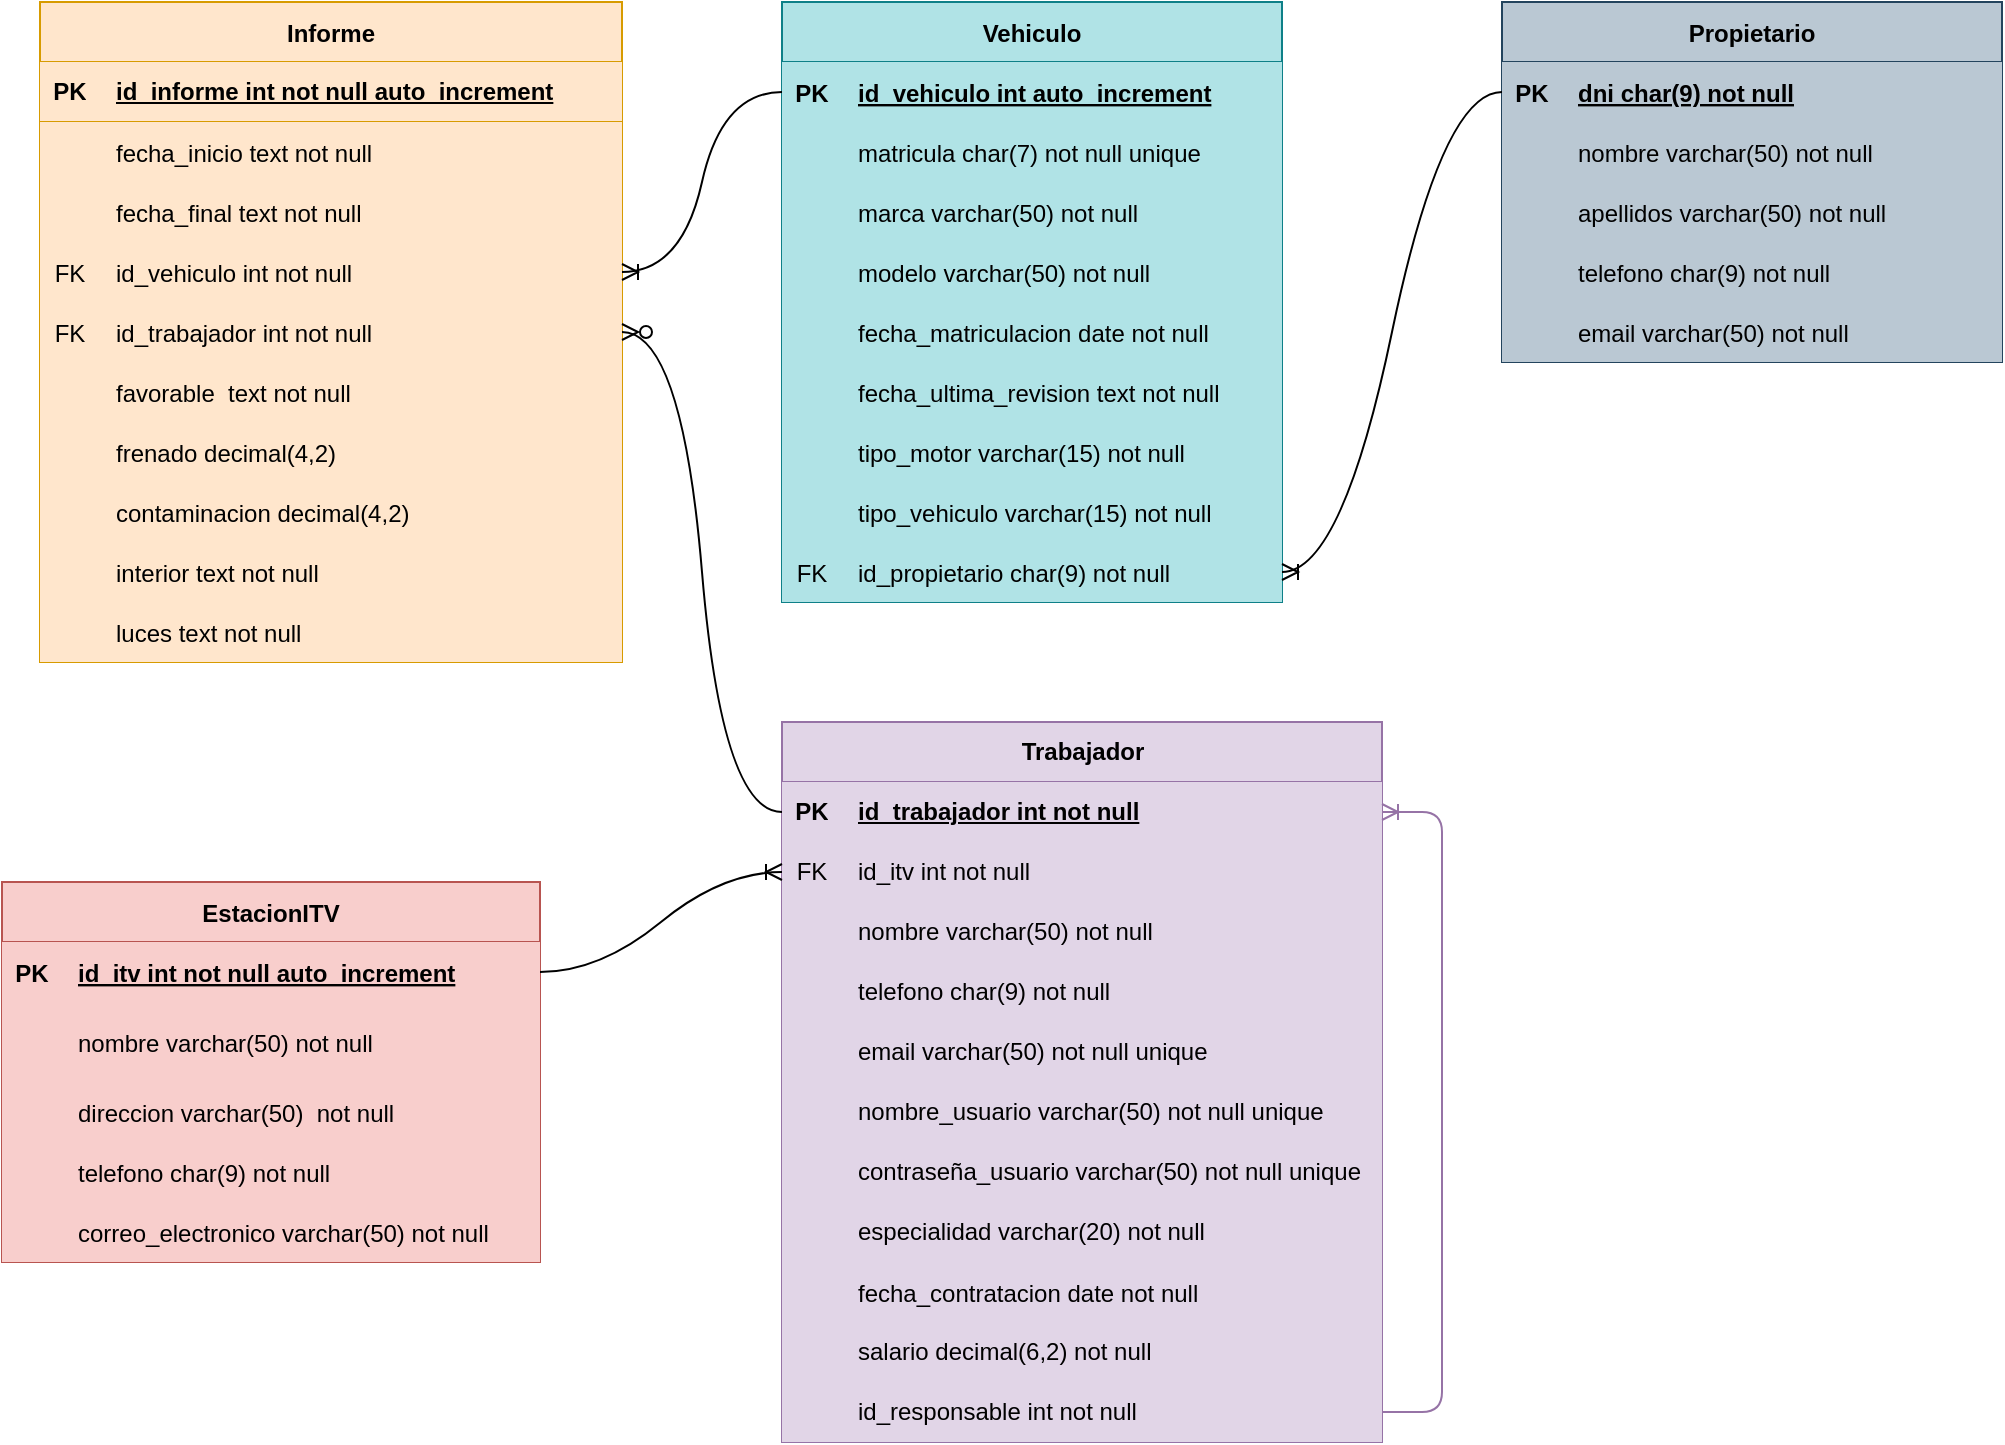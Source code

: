 <mxfile version="21.3.5" type="device">
  <diagram id="R2lEEEUBdFMjLlhIrx00" name="Page-1">
    <mxGraphModel dx="2314" dy="1137" grid="1" gridSize="10" guides="1" tooltips="1" connect="1" arrows="1" fold="1" page="1" pageScale="1" pageWidth="850" pageHeight="1100" math="0" shadow="0" extFonts="Permanent Marker^https://fonts.googleapis.com/css?family=Permanent+Marker">
      <root>
        <mxCell id="0" />
        <mxCell id="1" parent="0" />
        <mxCell id="C-vyLk0tnHw3VtMMgP7b-2" value="Vehiculo" style="shape=table;startSize=30;container=1;collapsible=1;childLayout=tableLayout;fixedRows=1;rowLines=0;fontStyle=1;align=center;resizeLast=1;fillColor=#b0e3e6;strokeColor=#0e8088;" parent="1" vertex="1">
          <mxGeometry x="480" width="250" height="300" as="geometry" />
        </mxCell>
        <mxCell id="C-vyLk0tnHw3VtMMgP7b-3" value="" style="shape=partialRectangle;collapsible=0;dropTarget=0;pointerEvents=0;fillColor=#b0e3e6;points=[[0,0.5],[1,0.5]];portConstraint=eastwest;top=0;left=0;right=0;bottom=1;strokeColor=#0e8088;" parent="C-vyLk0tnHw3VtMMgP7b-2" vertex="1">
          <mxGeometry y="30" width="250" height="30" as="geometry" />
        </mxCell>
        <mxCell id="C-vyLk0tnHw3VtMMgP7b-4" value="PK" style="shape=partialRectangle;overflow=hidden;connectable=0;fillColor=#b0e3e6;top=0;left=0;bottom=0;right=0;fontStyle=1;strokeColor=#0e8088;" parent="C-vyLk0tnHw3VtMMgP7b-3" vertex="1">
          <mxGeometry width="30" height="30" as="geometry">
            <mxRectangle width="30" height="30" as="alternateBounds" />
          </mxGeometry>
        </mxCell>
        <mxCell id="C-vyLk0tnHw3VtMMgP7b-5" value="id_vehiculo int auto_increment" style="shape=partialRectangle;overflow=hidden;connectable=0;fillColor=#b0e3e6;top=0;left=0;bottom=0;right=0;align=left;spacingLeft=6;fontStyle=5;strokeColor=#0e8088;" parent="C-vyLk0tnHw3VtMMgP7b-3" vertex="1">
          <mxGeometry x="30" width="220" height="30" as="geometry">
            <mxRectangle width="220" height="30" as="alternateBounds" />
          </mxGeometry>
        </mxCell>
        <mxCell id="Bgm4XC6tP1y3hSGG40BJ-1" value="" style="shape=tableRow;horizontal=0;startSize=0;swimlaneHead=0;swimlaneBody=0;fillColor=none;collapsible=0;dropTarget=0;points=[[0,0.5],[1,0.5]];portConstraint=eastwest;top=0;left=0;right=0;bottom=0;" parent="C-vyLk0tnHw3VtMMgP7b-2" vertex="1">
          <mxGeometry y="60" width="250" height="30" as="geometry" />
        </mxCell>
        <mxCell id="Bgm4XC6tP1y3hSGG40BJ-2" value="" style="shape=partialRectangle;connectable=0;fillColor=#b0e3e6;top=0;left=0;bottom=0;right=0;editable=1;overflow=hidden;strokeColor=#0e8088;" parent="Bgm4XC6tP1y3hSGG40BJ-1" vertex="1">
          <mxGeometry width="30" height="30" as="geometry">
            <mxRectangle width="30" height="30" as="alternateBounds" />
          </mxGeometry>
        </mxCell>
        <mxCell id="Bgm4XC6tP1y3hSGG40BJ-3" value="matricula char(7) not null unique" style="shape=partialRectangle;connectable=0;fillColor=#b0e3e6;top=0;left=0;bottom=0;right=0;align=left;spacingLeft=6;overflow=hidden;strokeColor=#0e8088;" parent="Bgm4XC6tP1y3hSGG40BJ-1" vertex="1">
          <mxGeometry x="30" width="220" height="30" as="geometry">
            <mxRectangle width="220" height="30" as="alternateBounds" />
          </mxGeometry>
        </mxCell>
        <mxCell id="C-vyLk0tnHw3VtMMgP7b-6" value="" style="shape=partialRectangle;collapsible=0;dropTarget=0;pointerEvents=0;fillColor=#b0e3e6;points=[[0,0.5],[1,0.5]];portConstraint=eastwest;top=0;left=0;right=0;bottom=0;strokeColor=#0e8088;" parent="C-vyLk0tnHw3VtMMgP7b-2" vertex="1">
          <mxGeometry y="90" width="250" height="30" as="geometry" />
        </mxCell>
        <mxCell id="C-vyLk0tnHw3VtMMgP7b-7" value="" style="shape=partialRectangle;overflow=hidden;connectable=0;fillColor=#b0e3e6;top=0;left=0;bottom=0;right=0;strokeColor=#0e8088;" parent="C-vyLk0tnHw3VtMMgP7b-6" vertex="1">
          <mxGeometry width="30" height="30" as="geometry">
            <mxRectangle width="30" height="30" as="alternateBounds" />
          </mxGeometry>
        </mxCell>
        <mxCell id="C-vyLk0tnHw3VtMMgP7b-8" value="marca varchar(50) not null" style="shape=partialRectangle;overflow=hidden;connectable=0;fillColor=#b0e3e6;top=0;left=0;bottom=0;right=0;align=left;spacingLeft=6;strokeColor=#0e8088;" parent="C-vyLk0tnHw3VtMMgP7b-6" vertex="1">
          <mxGeometry x="30" width="220" height="30" as="geometry">
            <mxRectangle width="220" height="30" as="alternateBounds" />
          </mxGeometry>
        </mxCell>
        <mxCell id="C-vyLk0tnHw3VtMMgP7b-9" value="" style="shape=partialRectangle;collapsible=0;dropTarget=0;pointerEvents=0;fillColor=#b0e3e6;points=[[0,0.5],[1,0.5]];portConstraint=eastwest;top=0;left=0;right=0;bottom=0;strokeColor=#0e8088;" parent="C-vyLk0tnHw3VtMMgP7b-2" vertex="1">
          <mxGeometry y="120" width="250" height="30" as="geometry" />
        </mxCell>
        <mxCell id="C-vyLk0tnHw3VtMMgP7b-10" value="" style="shape=partialRectangle;overflow=hidden;connectable=0;fillColor=#b0e3e6;top=0;left=0;bottom=0;right=0;strokeColor=#0e8088;" parent="C-vyLk0tnHw3VtMMgP7b-9" vertex="1">
          <mxGeometry width="30" height="30" as="geometry">
            <mxRectangle width="30" height="30" as="alternateBounds" />
          </mxGeometry>
        </mxCell>
        <mxCell id="C-vyLk0tnHw3VtMMgP7b-11" value="modelo varchar(50) not null" style="shape=partialRectangle;overflow=hidden;connectable=0;fillColor=#b0e3e6;top=0;left=0;bottom=0;right=0;align=left;spacingLeft=6;strokeColor=#0e8088;" parent="C-vyLk0tnHw3VtMMgP7b-9" vertex="1">
          <mxGeometry x="30" width="220" height="30" as="geometry">
            <mxRectangle width="220" height="30" as="alternateBounds" />
          </mxGeometry>
        </mxCell>
        <mxCell id="AlDbRm3nZBFzAHvPxHL0-65" value="" style="shape=partialRectangle;collapsible=0;dropTarget=0;pointerEvents=0;fillColor=#b0e3e6;points=[[0,0.5],[1,0.5]];portConstraint=eastwest;top=0;left=0;right=0;bottom=0;strokeColor=#0e8088;" parent="C-vyLk0tnHw3VtMMgP7b-2" vertex="1">
          <mxGeometry y="150" width="250" height="30" as="geometry" />
        </mxCell>
        <mxCell id="AlDbRm3nZBFzAHvPxHL0-66" value="" style="shape=partialRectangle;overflow=hidden;connectable=0;fillColor=#b0e3e6;top=0;left=0;bottom=0;right=0;strokeColor=#0e8088;" parent="AlDbRm3nZBFzAHvPxHL0-65" vertex="1">
          <mxGeometry width="30" height="30" as="geometry">
            <mxRectangle width="30" height="30" as="alternateBounds" />
          </mxGeometry>
        </mxCell>
        <mxCell id="AlDbRm3nZBFzAHvPxHL0-67" value="fecha_matriculacion date not null" style="shape=partialRectangle;overflow=hidden;connectable=0;fillColor=#b0e3e6;top=0;left=0;bottom=0;right=0;align=left;spacingLeft=6;strokeColor=#0e8088;" parent="AlDbRm3nZBFzAHvPxHL0-65" vertex="1">
          <mxGeometry x="30" width="220" height="30" as="geometry">
            <mxRectangle width="220" height="30" as="alternateBounds" />
          </mxGeometry>
        </mxCell>
        <mxCell id="AlDbRm3nZBFzAHvPxHL0-68" value="" style="shape=partialRectangle;collapsible=0;dropTarget=0;pointerEvents=0;fillColor=#b0e3e6;points=[[0,0.5],[1,0.5]];portConstraint=eastwest;top=0;left=0;right=0;bottom=0;strokeColor=#0e8088;" parent="C-vyLk0tnHw3VtMMgP7b-2" vertex="1">
          <mxGeometry y="180" width="250" height="30" as="geometry" />
        </mxCell>
        <mxCell id="AlDbRm3nZBFzAHvPxHL0-69" value="" style="shape=partialRectangle;overflow=hidden;connectable=0;fillColor=#b0e3e6;top=0;left=0;bottom=0;right=0;strokeColor=#0e8088;" parent="AlDbRm3nZBFzAHvPxHL0-68" vertex="1">
          <mxGeometry width="30" height="30" as="geometry">
            <mxRectangle width="30" height="30" as="alternateBounds" />
          </mxGeometry>
        </mxCell>
        <mxCell id="AlDbRm3nZBFzAHvPxHL0-70" value="fecha_ultima_revision text not null" style="shape=partialRectangle;overflow=hidden;connectable=0;fillColor=#b0e3e6;top=0;left=0;bottom=0;right=0;align=left;spacingLeft=6;strokeColor=#0e8088;" parent="AlDbRm3nZBFzAHvPxHL0-68" vertex="1">
          <mxGeometry x="30" width="220" height="30" as="geometry">
            <mxRectangle width="220" height="30" as="alternateBounds" />
          </mxGeometry>
        </mxCell>
        <mxCell id="AlDbRm3nZBFzAHvPxHL0-71" value="" style="shape=partialRectangle;collapsible=0;dropTarget=0;pointerEvents=0;fillColor=#b0e3e6;points=[[0,0.5],[1,0.5]];portConstraint=eastwest;top=0;left=0;right=0;bottom=0;strokeColor=#0e8088;" parent="C-vyLk0tnHw3VtMMgP7b-2" vertex="1">
          <mxGeometry y="210" width="250" height="30" as="geometry" />
        </mxCell>
        <mxCell id="AlDbRm3nZBFzAHvPxHL0-72" value="" style="shape=partialRectangle;overflow=hidden;connectable=0;fillColor=#b0e3e6;top=0;left=0;bottom=0;right=0;strokeColor=#0e8088;" parent="AlDbRm3nZBFzAHvPxHL0-71" vertex="1">
          <mxGeometry width="30" height="30" as="geometry">
            <mxRectangle width="30" height="30" as="alternateBounds" />
          </mxGeometry>
        </mxCell>
        <mxCell id="AlDbRm3nZBFzAHvPxHL0-73" value="tipo_motor varchar(15) not null" style="shape=partialRectangle;overflow=hidden;connectable=0;fillColor=#b0e3e6;top=0;left=0;bottom=0;right=0;align=left;spacingLeft=6;strokeColor=#0e8088;" parent="AlDbRm3nZBFzAHvPxHL0-71" vertex="1">
          <mxGeometry x="30" width="220" height="30" as="geometry">
            <mxRectangle width="220" height="30" as="alternateBounds" />
          </mxGeometry>
        </mxCell>
        <mxCell id="AlDbRm3nZBFzAHvPxHL0-74" value="" style="shape=partialRectangle;collapsible=0;dropTarget=0;pointerEvents=0;fillColor=#b0e3e6;points=[[0,0.5],[1,0.5]];portConstraint=eastwest;top=0;left=0;right=0;bottom=0;strokeColor=#0e8088;" parent="C-vyLk0tnHw3VtMMgP7b-2" vertex="1">
          <mxGeometry y="240" width="250" height="30" as="geometry" />
        </mxCell>
        <mxCell id="AlDbRm3nZBFzAHvPxHL0-75" value="" style="shape=partialRectangle;overflow=hidden;connectable=0;fillColor=#b0e3e6;top=0;left=0;bottom=0;right=0;strokeColor=#0e8088;" parent="AlDbRm3nZBFzAHvPxHL0-74" vertex="1">
          <mxGeometry width="30" height="30" as="geometry">
            <mxRectangle width="30" height="30" as="alternateBounds" />
          </mxGeometry>
        </mxCell>
        <mxCell id="AlDbRm3nZBFzAHvPxHL0-76" value="tipo_vehiculo varchar(15) not null" style="shape=partialRectangle;overflow=hidden;connectable=0;fillColor=#b0e3e6;top=0;left=0;bottom=0;right=0;align=left;spacingLeft=6;strokeColor=#0e8088;" parent="AlDbRm3nZBFzAHvPxHL0-74" vertex="1">
          <mxGeometry x="30" width="220" height="30" as="geometry">
            <mxRectangle width="220" height="30" as="alternateBounds" />
          </mxGeometry>
        </mxCell>
        <mxCell id="AlDbRm3nZBFzAHvPxHL0-78" value="" style="shape=partialRectangle;collapsible=0;dropTarget=0;pointerEvents=0;fillColor=#b0e3e6;points=[[0,0.5],[1,0.5]];portConstraint=eastwest;top=0;left=0;right=0;bottom=0;strokeColor=#0e8088;" parent="C-vyLk0tnHw3VtMMgP7b-2" vertex="1">
          <mxGeometry y="270" width="250" height="30" as="geometry" />
        </mxCell>
        <mxCell id="AlDbRm3nZBFzAHvPxHL0-79" value="FK" style="shape=partialRectangle;overflow=hidden;connectable=0;fillColor=#b0e3e6;top=0;left=0;bottom=0;right=0;strokeColor=#0e8088;" parent="AlDbRm3nZBFzAHvPxHL0-78" vertex="1">
          <mxGeometry width="30" height="30" as="geometry">
            <mxRectangle width="30" height="30" as="alternateBounds" />
          </mxGeometry>
        </mxCell>
        <mxCell id="AlDbRm3nZBFzAHvPxHL0-80" value="id_propietario char(9) not null" style="shape=partialRectangle;overflow=hidden;connectable=0;fillColor=#b0e3e6;top=0;left=0;bottom=0;right=0;align=left;spacingLeft=6;strokeColor=#0e8088;" parent="AlDbRm3nZBFzAHvPxHL0-78" vertex="1">
          <mxGeometry x="30" width="220" height="30" as="geometry">
            <mxRectangle width="220" height="30" as="alternateBounds" />
          </mxGeometry>
        </mxCell>
        <mxCell id="C-vyLk0tnHw3VtMMgP7b-13" value="Informe" style="shape=table;startSize=30;container=1;collapsible=1;childLayout=tableLayout;fixedRows=1;rowLines=0;fontStyle=1;align=center;resizeLast=1;rounded=0;shadow=0;fillColor=#ffe6cc;strokeColor=#d79b00;" parent="1" vertex="1">
          <mxGeometry x="109" width="291" height="330" as="geometry" />
        </mxCell>
        <mxCell id="26uB14odMFa5Y77CouUI-10" value="" style="shape=tableRow;horizontal=0;startSize=0;swimlaneHead=0;swimlaneBody=0;fillColor=#ffe6cc;collapsible=0;dropTarget=0;points=[[0,0.5],[1,0.5]];portConstraint=eastwest;top=0;left=0;right=0;bottom=1;strokeColor=#d79b00;" parent="C-vyLk0tnHw3VtMMgP7b-13" vertex="1">
          <mxGeometry y="30" width="291" height="30" as="geometry" />
        </mxCell>
        <mxCell id="26uB14odMFa5Y77CouUI-11" value="PK" style="shape=partialRectangle;connectable=0;fillColor=none;top=0;left=0;bottom=0;right=0;fontStyle=1;overflow=hidden;whiteSpace=wrap;html=1;" parent="26uB14odMFa5Y77CouUI-10" vertex="1">
          <mxGeometry width="30" height="30" as="geometry">
            <mxRectangle width="30" height="30" as="alternateBounds" />
          </mxGeometry>
        </mxCell>
        <mxCell id="26uB14odMFa5Y77CouUI-12" value="id_informe int not null auto_increment" style="shape=partialRectangle;connectable=0;fillColor=none;top=0;left=0;bottom=0;right=0;align=left;spacingLeft=6;fontStyle=5;overflow=hidden;whiteSpace=wrap;html=1;" parent="26uB14odMFa5Y77CouUI-10" vertex="1">
          <mxGeometry x="30" width="261" height="30" as="geometry">
            <mxRectangle width="261" height="30" as="alternateBounds" />
          </mxGeometry>
        </mxCell>
        <mxCell id="26uB14odMFa5Y77CouUI-7" value="" style="shape=tableRow;horizontal=0;startSize=0;swimlaneHead=0;swimlaneBody=0;fillColor=#ffe6cc;collapsible=0;dropTarget=0;points=[[0,0.5],[1,0.5]];portConstraint=eastwest;top=0;left=0;right=0;bottom=0;strokeColor=#d79b00;" parent="C-vyLk0tnHw3VtMMgP7b-13" vertex="1">
          <mxGeometry y="60" width="291" height="30" as="geometry" />
        </mxCell>
        <mxCell id="26uB14odMFa5Y77CouUI-8" value="" style="shape=partialRectangle;connectable=0;fillColor=none;top=0;left=0;bottom=0;right=0;editable=1;overflow=hidden;" parent="26uB14odMFa5Y77CouUI-7" vertex="1">
          <mxGeometry width="30" height="30" as="geometry">
            <mxRectangle width="30" height="30" as="alternateBounds" />
          </mxGeometry>
        </mxCell>
        <mxCell id="26uB14odMFa5Y77CouUI-9" value="fecha_inicio text not null" style="shape=partialRectangle;connectable=0;fillColor=none;top=0;left=0;bottom=0;right=0;align=left;spacingLeft=6;overflow=hidden;" parent="26uB14odMFa5Y77CouUI-7" vertex="1">
          <mxGeometry x="30" width="261" height="30" as="geometry">
            <mxRectangle width="261" height="30" as="alternateBounds" />
          </mxGeometry>
        </mxCell>
        <mxCell id="26uB14odMFa5Y77CouUI-4" value="" style="shape=tableRow;horizontal=0;startSize=0;swimlaneHead=0;swimlaneBody=0;fillColor=#ffe6cc;collapsible=0;dropTarget=0;points=[[0,0.5],[1,0.5]];portConstraint=eastwest;top=0;left=0;right=0;bottom=0;strokeColor=#d79b00;" parent="C-vyLk0tnHw3VtMMgP7b-13" vertex="1">
          <mxGeometry y="90" width="291" height="30" as="geometry" />
        </mxCell>
        <mxCell id="26uB14odMFa5Y77CouUI-5" value="" style="shape=partialRectangle;connectable=0;fillColor=none;top=0;left=0;bottom=0;right=0;editable=1;overflow=hidden;" parent="26uB14odMFa5Y77CouUI-4" vertex="1">
          <mxGeometry width="30" height="30" as="geometry">
            <mxRectangle width="30" height="30" as="alternateBounds" />
          </mxGeometry>
        </mxCell>
        <mxCell id="26uB14odMFa5Y77CouUI-6" value="fecha_final text not null" style="shape=partialRectangle;connectable=0;fillColor=none;top=0;left=0;bottom=0;right=0;align=left;spacingLeft=6;overflow=hidden;" parent="26uB14odMFa5Y77CouUI-4" vertex="1">
          <mxGeometry x="30" width="261" height="30" as="geometry">
            <mxRectangle width="261" height="30" as="alternateBounds" />
          </mxGeometry>
        </mxCell>
        <mxCell id="26uB14odMFa5Y77CouUI-1" value="" style="shape=tableRow;horizontal=0;startSize=0;swimlaneHead=0;swimlaneBody=0;fillColor=#ffe6cc;collapsible=0;dropTarget=0;points=[[0,0.5],[1,0.5]];portConstraint=eastwest;top=0;left=0;right=0;bottom=0;strokeColor=#d79b00;" parent="C-vyLk0tnHw3VtMMgP7b-13" vertex="1">
          <mxGeometry y="120" width="291" height="30" as="geometry" />
        </mxCell>
        <mxCell id="26uB14odMFa5Y77CouUI-2" value="FK" style="shape=partialRectangle;connectable=0;fillColor=none;top=0;left=0;bottom=0;right=0;editable=1;overflow=hidden;" parent="26uB14odMFa5Y77CouUI-1" vertex="1">
          <mxGeometry width="30" height="30" as="geometry">
            <mxRectangle width="30" height="30" as="alternateBounds" />
          </mxGeometry>
        </mxCell>
        <mxCell id="26uB14odMFa5Y77CouUI-3" value="id_vehiculo int not null" style="shape=partialRectangle;connectable=0;fillColor=none;top=0;left=0;bottom=0;right=0;align=left;spacingLeft=6;overflow=hidden;" parent="26uB14odMFa5Y77CouUI-1" vertex="1">
          <mxGeometry x="30" width="261" height="30" as="geometry">
            <mxRectangle width="261" height="30" as="alternateBounds" />
          </mxGeometry>
        </mxCell>
        <mxCell id="C-vyLk0tnHw3VtMMgP7b-17" value="" style="shape=partialRectangle;collapsible=0;dropTarget=0;pointerEvents=0;fillColor=#ffe6cc;points=[[0,0.5],[1,0.5]];portConstraint=eastwest;top=0;left=0;right=0;bottom=0;strokeColor=#d79b00;" parent="C-vyLk0tnHw3VtMMgP7b-13" vertex="1">
          <mxGeometry y="150" width="291" height="30" as="geometry" />
        </mxCell>
        <mxCell id="C-vyLk0tnHw3VtMMgP7b-18" value="FK" style="shape=partialRectangle;overflow=hidden;connectable=0;fillColor=#ffe6cc;top=0;left=0;bottom=0;right=0;strokeColor=#d79b00;" parent="C-vyLk0tnHw3VtMMgP7b-17" vertex="1">
          <mxGeometry width="30" height="30" as="geometry">
            <mxRectangle width="30" height="30" as="alternateBounds" />
          </mxGeometry>
        </mxCell>
        <mxCell id="C-vyLk0tnHw3VtMMgP7b-19" value="id_trabajador int not null" style="shape=partialRectangle;overflow=hidden;connectable=0;fillColor=#ffe6cc;top=0;left=0;bottom=0;right=0;align=left;spacingLeft=6;strokeColor=#d79b00;" parent="C-vyLk0tnHw3VtMMgP7b-17" vertex="1">
          <mxGeometry x="30" width="261" height="30" as="geometry">
            <mxRectangle width="261" height="30" as="alternateBounds" />
          </mxGeometry>
        </mxCell>
        <mxCell id="wkxqNawZSJjd54a5g8sb-1" value="" style="shape=tableRow;horizontal=0;startSize=0;swimlaneHead=0;swimlaneBody=0;fillColor=#ffe6cc;collapsible=0;dropTarget=0;points=[[0,0.5],[1,0.5]];portConstraint=eastwest;top=0;left=0;right=0;bottom=0;strokeColor=#d79b00;" parent="C-vyLk0tnHw3VtMMgP7b-13" vertex="1">
          <mxGeometry y="180" width="291" height="30" as="geometry" />
        </mxCell>
        <mxCell id="wkxqNawZSJjd54a5g8sb-2" value="" style="shape=partialRectangle;connectable=0;fillColor=#ffe6cc;top=0;left=0;bottom=0;right=0;editable=1;overflow=hidden;strokeColor=#d79b00;" parent="wkxqNawZSJjd54a5g8sb-1" vertex="1">
          <mxGeometry width="30" height="30" as="geometry">
            <mxRectangle width="30" height="30" as="alternateBounds" />
          </mxGeometry>
        </mxCell>
        <mxCell id="wkxqNawZSJjd54a5g8sb-3" value="favorable  text not null" style="shape=partialRectangle;connectable=0;fillColor=#ffe6cc;top=0;left=0;bottom=0;right=0;align=left;spacingLeft=6;overflow=hidden;strokeColor=#d79b00;" parent="wkxqNawZSJjd54a5g8sb-1" vertex="1">
          <mxGeometry x="30" width="261" height="30" as="geometry">
            <mxRectangle width="261" height="30" as="alternateBounds" />
          </mxGeometry>
        </mxCell>
        <mxCell id="wkxqNawZSJjd54a5g8sb-4" value="" style="shape=tableRow;horizontal=0;startSize=0;swimlaneHead=0;swimlaneBody=0;fillColor=#ffe6cc;collapsible=0;dropTarget=0;points=[[0,0.5],[1,0.5]];portConstraint=eastwest;top=0;left=0;right=0;bottom=0;strokeColor=#d79b00;" parent="C-vyLk0tnHw3VtMMgP7b-13" vertex="1">
          <mxGeometry y="210" width="291" height="30" as="geometry" />
        </mxCell>
        <mxCell id="wkxqNawZSJjd54a5g8sb-5" value="" style="shape=partialRectangle;connectable=0;fillColor=#ffe6cc;top=0;left=0;bottom=0;right=0;editable=1;overflow=hidden;strokeColor=#d79b00;" parent="wkxqNawZSJjd54a5g8sb-4" vertex="1">
          <mxGeometry width="30" height="30" as="geometry">
            <mxRectangle width="30" height="30" as="alternateBounds" />
          </mxGeometry>
        </mxCell>
        <mxCell id="wkxqNawZSJjd54a5g8sb-6" value="frenado decimal(4,2)" style="shape=partialRectangle;connectable=0;fillColor=#ffe6cc;top=0;left=0;bottom=0;right=0;align=left;spacingLeft=6;overflow=hidden;strokeColor=#d79b00;" parent="wkxqNawZSJjd54a5g8sb-4" vertex="1">
          <mxGeometry x="30" width="261" height="30" as="geometry">
            <mxRectangle width="261" height="30" as="alternateBounds" />
          </mxGeometry>
        </mxCell>
        <mxCell id="wkxqNawZSJjd54a5g8sb-7" value="" style="shape=tableRow;horizontal=0;startSize=0;swimlaneHead=0;swimlaneBody=0;fillColor=#ffe6cc;collapsible=0;dropTarget=0;points=[[0,0.5],[1,0.5]];portConstraint=eastwest;top=0;left=0;right=0;bottom=0;strokeColor=#d79b00;" parent="C-vyLk0tnHw3VtMMgP7b-13" vertex="1">
          <mxGeometry y="240" width="291" height="30" as="geometry" />
        </mxCell>
        <mxCell id="wkxqNawZSJjd54a5g8sb-8" value="" style="shape=partialRectangle;connectable=0;fillColor=#ffe6cc;top=0;left=0;bottom=0;right=0;editable=1;overflow=hidden;strokeColor=#d79b00;" parent="wkxqNawZSJjd54a5g8sb-7" vertex="1">
          <mxGeometry width="30" height="30" as="geometry">
            <mxRectangle width="30" height="30" as="alternateBounds" />
          </mxGeometry>
        </mxCell>
        <mxCell id="wkxqNawZSJjd54a5g8sb-9" value="contaminacion decimal(4,2)" style="shape=partialRectangle;connectable=0;fillColor=#ffe6cc;top=0;left=0;bottom=0;right=0;align=left;spacingLeft=6;overflow=hidden;strokeColor=#d79b00;" parent="wkxqNawZSJjd54a5g8sb-7" vertex="1">
          <mxGeometry x="30" width="261" height="30" as="geometry">
            <mxRectangle width="261" height="30" as="alternateBounds" />
          </mxGeometry>
        </mxCell>
        <mxCell id="wkxqNawZSJjd54a5g8sb-10" value="" style="shape=tableRow;horizontal=0;startSize=0;swimlaneHead=0;swimlaneBody=0;fillColor=#ffe6cc;collapsible=0;dropTarget=0;points=[[0,0.5],[1,0.5]];portConstraint=eastwest;top=0;left=0;right=0;bottom=0;strokeColor=#d79b00;" parent="C-vyLk0tnHw3VtMMgP7b-13" vertex="1">
          <mxGeometry y="270" width="291" height="30" as="geometry" />
        </mxCell>
        <mxCell id="wkxqNawZSJjd54a5g8sb-11" value="" style="shape=partialRectangle;connectable=0;fillColor=#ffe6cc;top=0;left=0;bottom=0;right=0;editable=1;overflow=hidden;strokeColor=#d79b00;" parent="wkxqNawZSJjd54a5g8sb-10" vertex="1">
          <mxGeometry width="30" height="30" as="geometry">
            <mxRectangle width="30" height="30" as="alternateBounds" />
          </mxGeometry>
        </mxCell>
        <mxCell id="wkxqNawZSJjd54a5g8sb-12" value="interior text not null" style="shape=partialRectangle;connectable=0;fillColor=#ffe6cc;top=0;left=0;bottom=0;right=0;align=left;spacingLeft=6;overflow=hidden;strokeColor=#d79b00;" parent="wkxqNawZSJjd54a5g8sb-10" vertex="1">
          <mxGeometry x="30" width="261" height="30" as="geometry">
            <mxRectangle width="261" height="30" as="alternateBounds" />
          </mxGeometry>
        </mxCell>
        <mxCell id="wkxqNawZSJjd54a5g8sb-13" value="" style="shape=tableRow;horizontal=0;startSize=0;swimlaneHead=0;swimlaneBody=0;fillColor=#ffe6cc;collapsible=0;dropTarget=0;points=[[0,0.5],[1,0.5]];portConstraint=eastwest;top=0;left=0;right=0;bottom=0;strokeColor=#d79b00;" parent="C-vyLk0tnHw3VtMMgP7b-13" vertex="1">
          <mxGeometry y="300" width="291" height="30" as="geometry" />
        </mxCell>
        <mxCell id="wkxqNawZSJjd54a5g8sb-14" value="" style="shape=partialRectangle;connectable=0;fillColor=#ffe6cc;top=0;left=0;bottom=0;right=0;editable=1;overflow=hidden;strokeColor=#d79b00;" parent="wkxqNawZSJjd54a5g8sb-13" vertex="1">
          <mxGeometry width="30" height="30" as="geometry">
            <mxRectangle width="30" height="30" as="alternateBounds" />
          </mxGeometry>
        </mxCell>
        <mxCell id="wkxqNawZSJjd54a5g8sb-15" value="luces text not null" style="shape=partialRectangle;connectable=0;fillColor=#ffe6cc;top=0;left=0;bottom=0;right=0;align=left;spacingLeft=6;overflow=hidden;strokeColor=#d79b00;" parent="wkxqNawZSJjd54a5g8sb-13" vertex="1">
          <mxGeometry x="30" width="261" height="30" as="geometry">
            <mxRectangle width="261" height="30" as="alternateBounds" />
          </mxGeometry>
        </mxCell>
        <mxCell id="C-vyLk0tnHw3VtMMgP7b-23" value="EstacionITV" style="shape=table;startSize=30;container=1;collapsible=1;childLayout=tableLayout;fixedRows=1;rowLines=0;fontStyle=1;align=center;resizeLast=1;fillColor=#f8cecc;strokeColor=#b85450;" parent="1" vertex="1">
          <mxGeometry x="90" y="440" width="269" height="190" as="geometry" />
        </mxCell>
        <mxCell id="C-vyLk0tnHw3VtMMgP7b-24" value="" style="shape=partialRectangle;collapsible=0;dropTarget=0;pointerEvents=0;fillColor=#f8cecc;points=[[0,0.5],[1,0.5]];portConstraint=eastwest;top=0;left=0;right=0;bottom=1;strokeColor=#b85450;" parent="C-vyLk0tnHw3VtMMgP7b-23" vertex="1">
          <mxGeometry y="30" width="269" height="30" as="geometry" />
        </mxCell>
        <mxCell id="C-vyLk0tnHw3VtMMgP7b-25" value="PK" style="shape=partialRectangle;overflow=hidden;connectable=0;fillColor=#f8cecc;top=0;left=0;bottom=0;right=0;fontStyle=1;strokeColor=#b85450;" parent="C-vyLk0tnHw3VtMMgP7b-24" vertex="1">
          <mxGeometry width="30" height="30" as="geometry">
            <mxRectangle width="30" height="30" as="alternateBounds" />
          </mxGeometry>
        </mxCell>
        <mxCell id="C-vyLk0tnHw3VtMMgP7b-26" value="id_itv int not null auto_increment" style="shape=partialRectangle;overflow=hidden;connectable=0;fillColor=#f8cecc;top=0;left=0;bottom=0;right=0;align=left;spacingLeft=6;fontStyle=5;strokeColor=#b85450;" parent="C-vyLk0tnHw3VtMMgP7b-24" vertex="1">
          <mxGeometry x="30" width="239" height="30" as="geometry">
            <mxRectangle width="239" height="30" as="alternateBounds" />
          </mxGeometry>
        </mxCell>
        <mxCell id="C-vyLk0tnHw3VtMMgP7b-27" value="" style="shape=partialRectangle;collapsible=0;dropTarget=0;pointerEvents=0;fillColor=#f8cecc;points=[[0,0.5],[1,0.5]];portConstraint=eastwest;top=0;left=0;right=0;bottom=0;strokeColor=#b85450;" parent="C-vyLk0tnHw3VtMMgP7b-23" vertex="1">
          <mxGeometry y="60" width="269" height="40" as="geometry" />
        </mxCell>
        <mxCell id="C-vyLk0tnHw3VtMMgP7b-28" value="" style="shape=partialRectangle;overflow=hidden;connectable=0;fillColor=#f8cecc;top=0;left=0;bottom=0;right=0;strokeColor=#b85450;" parent="C-vyLk0tnHw3VtMMgP7b-27" vertex="1">
          <mxGeometry width="30" height="40" as="geometry">
            <mxRectangle width="30" height="40" as="alternateBounds" />
          </mxGeometry>
        </mxCell>
        <mxCell id="C-vyLk0tnHw3VtMMgP7b-29" value="nombre varchar(50) not null" style="shape=partialRectangle;overflow=hidden;connectable=0;fillColor=#f8cecc;top=0;left=0;bottom=0;right=0;align=left;spacingLeft=6;strokeColor=#b85450;" parent="C-vyLk0tnHw3VtMMgP7b-27" vertex="1">
          <mxGeometry x="30" width="239" height="40" as="geometry">
            <mxRectangle width="239" height="40" as="alternateBounds" />
          </mxGeometry>
        </mxCell>
        <mxCell id="AlDbRm3nZBFzAHvPxHL0-18" value="" style="shape=tableRow;horizontal=0;startSize=0;swimlaneHead=0;swimlaneBody=0;fillColor=#f8cecc;collapsible=0;dropTarget=0;points=[[0,0.5],[1,0.5]];portConstraint=eastwest;top=0;left=0;right=0;bottom=0;strokeColor=#b85450;" parent="C-vyLk0tnHw3VtMMgP7b-23" vertex="1">
          <mxGeometry y="100" width="269" height="30" as="geometry" />
        </mxCell>
        <mxCell id="AlDbRm3nZBFzAHvPxHL0-19" value="" style="shape=partialRectangle;connectable=0;fillColor=#f8cecc;top=0;left=0;bottom=0;right=0;editable=1;overflow=hidden;strokeColor=#b85450;" parent="AlDbRm3nZBFzAHvPxHL0-18" vertex="1">
          <mxGeometry width="30" height="30" as="geometry">
            <mxRectangle width="30" height="30" as="alternateBounds" />
          </mxGeometry>
        </mxCell>
        <mxCell id="AlDbRm3nZBFzAHvPxHL0-20" value="direccion varchar(50)  not null" style="shape=partialRectangle;connectable=0;fillColor=#f8cecc;top=0;left=0;bottom=0;right=0;align=left;spacingLeft=6;overflow=hidden;strokeColor=#b85450;" parent="AlDbRm3nZBFzAHvPxHL0-18" vertex="1">
          <mxGeometry x="30" width="239" height="30" as="geometry">
            <mxRectangle width="239" height="30" as="alternateBounds" />
          </mxGeometry>
        </mxCell>
        <mxCell id="AlDbRm3nZBFzAHvPxHL0-21" value="" style="shape=tableRow;horizontal=0;startSize=0;swimlaneHead=0;swimlaneBody=0;fillColor=#f8cecc;collapsible=0;dropTarget=0;points=[[0,0.5],[1,0.5]];portConstraint=eastwest;top=0;left=0;right=0;bottom=0;strokeColor=#b85450;" parent="C-vyLk0tnHw3VtMMgP7b-23" vertex="1">
          <mxGeometry y="130" width="269" height="30" as="geometry" />
        </mxCell>
        <mxCell id="AlDbRm3nZBFzAHvPxHL0-22" value="" style="shape=partialRectangle;connectable=0;fillColor=#f8cecc;top=0;left=0;bottom=0;right=0;editable=1;overflow=hidden;strokeColor=#b85450;" parent="AlDbRm3nZBFzAHvPxHL0-21" vertex="1">
          <mxGeometry width="30" height="30" as="geometry">
            <mxRectangle width="30" height="30" as="alternateBounds" />
          </mxGeometry>
        </mxCell>
        <mxCell id="AlDbRm3nZBFzAHvPxHL0-23" value="telefono char(9) not null" style="shape=partialRectangle;connectable=0;fillColor=#f8cecc;top=0;left=0;bottom=0;right=0;align=left;spacingLeft=6;overflow=hidden;strokeColor=#b85450;" parent="AlDbRm3nZBFzAHvPxHL0-21" vertex="1">
          <mxGeometry x="30" width="239" height="30" as="geometry">
            <mxRectangle width="239" height="30" as="alternateBounds" />
          </mxGeometry>
        </mxCell>
        <mxCell id="AlDbRm3nZBFzAHvPxHL0-24" value="" style="shape=tableRow;horizontal=0;startSize=0;swimlaneHead=0;swimlaneBody=0;fillColor=#f8cecc;collapsible=0;dropTarget=0;points=[[0,0.5],[1,0.5]];portConstraint=eastwest;top=0;left=0;right=0;bottom=0;strokeColor=#b85450;" parent="C-vyLk0tnHw3VtMMgP7b-23" vertex="1">
          <mxGeometry y="160" width="269" height="30" as="geometry" />
        </mxCell>
        <mxCell id="AlDbRm3nZBFzAHvPxHL0-25" value="" style="shape=partialRectangle;connectable=0;fillColor=#f8cecc;top=0;left=0;bottom=0;right=0;editable=1;overflow=hidden;strokeColor=#b85450;" parent="AlDbRm3nZBFzAHvPxHL0-24" vertex="1">
          <mxGeometry width="30" height="30" as="geometry">
            <mxRectangle width="30" height="30" as="alternateBounds" />
          </mxGeometry>
        </mxCell>
        <mxCell id="AlDbRm3nZBFzAHvPxHL0-26" value="correo_electronico varchar(50) not null" style="shape=partialRectangle;connectable=0;fillColor=#f8cecc;top=0;left=0;bottom=0;right=0;align=left;spacingLeft=6;overflow=hidden;strokeColor=#b85450;" parent="AlDbRm3nZBFzAHvPxHL0-24" vertex="1">
          <mxGeometry x="30" width="239" height="30" as="geometry">
            <mxRectangle width="239" height="30" as="alternateBounds" />
          </mxGeometry>
        </mxCell>
        <mxCell id="AlDbRm3nZBFzAHvPxHL0-5" value="Trabajador" style="shape=table;startSize=30;container=1;collapsible=1;childLayout=tableLayout;fixedRows=1;rowLines=0;fontStyle=1;align=center;resizeLast=1;html=1;fillColor=#e1d5e7;strokeColor=#9673a6;" parent="1" vertex="1">
          <mxGeometry x="480" y="360" width="300" height="360" as="geometry" />
        </mxCell>
        <mxCell id="AlDbRm3nZBFzAHvPxHL0-6" value="" style="shape=tableRow;horizontal=0;startSize=0;swimlaneHead=0;swimlaneBody=0;fillColor=#e1d5e7;collapsible=0;dropTarget=0;points=[[0,0.5],[1,0.5]];portConstraint=eastwest;top=0;left=0;right=0;bottom=1;strokeColor=#9673a6;" parent="AlDbRm3nZBFzAHvPxHL0-5" vertex="1">
          <mxGeometry y="30" width="300" height="30" as="geometry" />
        </mxCell>
        <mxCell id="AlDbRm3nZBFzAHvPxHL0-7" value="PK" style="shape=partialRectangle;connectable=0;fillColor=#e1d5e7;top=0;left=0;bottom=0;right=0;fontStyle=1;overflow=hidden;whiteSpace=wrap;html=1;strokeColor=#9673a6;" parent="AlDbRm3nZBFzAHvPxHL0-6" vertex="1">
          <mxGeometry width="30" height="30" as="geometry">
            <mxRectangle width="30" height="30" as="alternateBounds" />
          </mxGeometry>
        </mxCell>
        <mxCell id="AlDbRm3nZBFzAHvPxHL0-8" value="id_trabajador int not null" style="shape=partialRectangle;connectable=0;fillColor=#e1d5e7;top=0;left=0;bottom=0;right=0;align=left;spacingLeft=6;fontStyle=5;overflow=hidden;whiteSpace=wrap;html=1;strokeColor=#9673a6;" parent="AlDbRm3nZBFzAHvPxHL0-6" vertex="1">
          <mxGeometry x="30" width="270" height="30" as="geometry">
            <mxRectangle width="270" height="30" as="alternateBounds" />
          </mxGeometry>
        </mxCell>
        <mxCell id="DUmq6ONp10VmLSMLLe9x-5" value="" style="shape=tableRow;horizontal=0;startSize=0;swimlaneHead=0;swimlaneBody=0;fillColor=#e1d5e7;collapsible=0;dropTarget=0;points=[[0,0.5],[1,0.5]];portConstraint=eastwest;top=0;left=0;right=0;bottom=0;strokeColor=#9673a6;" parent="AlDbRm3nZBFzAHvPxHL0-5" vertex="1">
          <mxGeometry y="60" width="300" height="30" as="geometry" />
        </mxCell>
        <mxCell id="DUmq6ONp10VmLSMLLe9x-6" value="FK" style="shape=partialRectangle;connectable=0;fillColor=none;top=0;left=0;bottom=0;right=0;fontStyle=0;overflow=hidden;whiteSpace=wrap;html=1;" parent="DUmq6ONp10VmLSMLLe9x-5" vertex="1">
          <mxGeometry width="30" height="30" as="geometry">
            <mxRectangle width="30" height="30" as="alternateBounds" />
          </mxGeometry>
        </mxCell>
        <mxCell id="DUmq6ONp10VmLSMLLe9x-7" value="id_itv int not null" style="shape=partialRectangle;connectable=0;fillColor=none;top=0;left=0;bottom=0;right=0;align=left;spacingLeft=6;fontStyle=0;overflow=hidden;whiteSpace=wrap;html=1;" parent="DUmq6ONp10VmLSMLLe9x-5" vertex="1">
          <mxGeometry x="30" width="270" height="30" as="geometry">
            <mxRectangle width="270" height="30" as="alternateBounds" />
          </mxGeometry>
        </mxCell>
        <mxCell id="AlDbRm3nZBFzAHvPxHL0-9" value="" style="shape=tableRow;horizontal=0;startSize=0;swimlaneHead=0;swimlaneBody=0;fillColor=#e1d5e7;collapsible=0;dropTarget=0;points=[[0,0.5],[1,0.5]];portConstraint=eastwest;top=0;left=0;right=0;bottom=0;strokeColor=#9673a6;" parent="AlDbRm3nZBFzAHvPxHL0-5" vertex="1">
          <mxGeometry y="90" width="300" height="30" as="geometry" />
        </mxCell>
        <mxCell id="AlDbRm3nZBFzAHvPxHL0-10" value="" style="shape=partialRectangle;connectable=0;fillColor=#e1d5e7;top=0;left=0;bottom=0;right=0;editable=1;overflow=hidden;whiteSpace=wrap;html=1;strokeColor=#9673a6;" parent="AlDbRm3nZBFzAHvPxHL0-9" vertex="1">
          <mxGeometry width="30" height="30" as="geometry">
            <mxRectangle width="30" height="30" as="alternateBounds" />
          </mxGeometry>
        </mxCell>
        <mxCell id="AlDbRm3nZBFzAHvPxHL0-11" value="nombre varchar(50) not null" style="shape=partialRectangle;connectable=0;fillColor=#e1d5e7;top=0;left=0;bottom=0;right=0;align=left;spacingLeft=6;overflow=hidden;whiteSpace=wrap;html=1;strokeColor=#9673a6;" parent="AlDbRm3nZBFzAHvPxHL0-9" vertex="1">
          <mxGeometry x="30" width="270" height="30" as="geometry">
            <mxRectangle width="270" height="30" as="alternateBounds" />
          </mxGeometry>
        </mxCell>
        <mxCell id="AlDbRm3nZBFzAHvPxHL0-12" value="" style="shape=tableRow;horizontal=0;startSize=0;swimlaneHead=0;swimlaneBody=0;fillColor=#e1d5e7;collapsible=0;dropTarget=0;points=[[0,0.5],[1,0.5]];portConstraint=eastwest;top=0;left=0;right=0;bottom=0;strokeColor=#9673a6;" parent="AlDbRm3nZBFzAHvPxHL0-5" vertex="1">
          <mxGeometry y="120" width="300" height="30" as="geometry" />
        </mxCell>
        <mxCell id="AlDbRm3nZBFzAHvPxHL0-13" value="" style="shape=partialRectangle;connectable=0;fillColor=#e1d5e7;top=0;left=0;bottom=0;right=0;editable=1;overflow=hidden;whiteSpace=wrap;html=1;strokeColor=#9673a6;" parent="AlDbRm3nZBFzAHvPxHL0-12" vertex="1">
          <mxGeometry width="30" height="30" as="geometry">
            <mxRectangle width="30" height="30" as="alternateBounds" />
          </mxGeometry>
        </mxCell>
        <mxCell id="AlDbRm3nZBFzAHvPxHL0-14" value="telefono char(9) not null" style="shape=partialRectangle;connectable=0;fillColor=#e1d5e7;top=0;left=0;bottom=0;right=0;align=left;spacingLeft=6;overflow=hidden;whiteSpace=wrap;html=1;strokeColor=#9673a6;" parent="AlDbRm3nZBFzAHvPxHL0-12" vertex="1">
          <mxGeometry x="30" width="270" height="30" as="geometry">
            <mxRectangle width="270" height="30" as="alternateBounds" />
          </mxGeometry>
        </mxCell>
        <mxCell id="AlDbRm3nZBFzAHvPxHL0-15" value="" style="shape=tableRow;horizontal=0;startSize=0;swimlaneHead=0;swimlaneBody=0;fillColor=#e1d5e7;collapsible=0;dropTarget=0;points=[[0,0.5],[1,0.5]];portConstraint=eastwest;top=0;left=0;right=0;bottom=0;strokeColor=#9673a6;" parent="AlDbRm3nZBFzAHvPxHL0-5" vertex="1">
          <mxGeometry y="150" width="300" height="30" as="geometry" />
        </mxCell>
        <mxCell id="AlDbRm3nZBFzAHvPxHL0-16" value="" style="shape=partialRectangle;connectable=0;fillColor=#e1d5e7;top=0;left=0;bottom=0;right=0;editable=1;overflow=hidden;whiteSpace=wrap;html=1;strokeColor=#9673a6;" parent="AlDbRm3nZBFzAHvPxHL0-15" vertex="1">
          <mxGeometry width="30" height="30" as="geometry">
            <mxRectangle width="30" height="30" as="alternateBounds" />
          </mxGeometry>
        </mxCell>
        <mxCell id="AlDbRm3nZBFzAHvPxHL0-17" value="email varchar(50) not null unique" style="shape=partialRectangle;connectable=0;fillColor=#e1d5e7;top=0;left=0;bottom=0;right=0;align=left;spacingLeft=6;overflow=hidden;whiteSpace=wrap;html=1;strokeColor=#9673a6;" parent="AlDbRm3nZBFzAHvPxHL0-15" vertex="1">
          <mxGeometry x="30" width="270" height="30" as="geometry">
            <mxRectangle width="270" height="30" as="alternateBounds" />
          </mxGeometry>
        </mxCell>
        <mxCell id="AlDbRm3nZBFzAHvPxHL0-39" value="" style="shape=tableRow;horizontal=0;startSize=0;swimlaneHead=0;swimlaneBody=0;fillColor=#e1d5e7;collapsible=0;dropTarget=0;points=[[0,0.5],[1,0.5]];portConstraint=eastwest;top=0;left=0;right=0;bottom=0;strokeColor=#9673a6;" parent="AlDbRm3nZBFzAHvPxHL0-5" vertex="1">
          <mxGeometry y="180" width="300" height="30" as="geometry" />
        </mxCell>
        <mxCell id="AlDbRm3nZBFzAHvPxHL0-40" value="" style="shape=partialRectangle;connectable=0;fillColor=#e1d5e7;top=0;left=0;bottom=0;right=0;editable=1;overflow=hidden;whiteSpace=wrap;html=1;strokeColor=#9673a6;" parent="AlDbRm3nZBFzAHvPxHL0-39" vertex="1">
          <mxGeometry width="30" height="30" as="geometry">
            <mxRectangle width="30" height="30" as="alternateBounds" />
          </mxGeometry>
        </mxCell>
        <mxCell id="AlDbRm3nZBFzAHvPxHL0-41" value="nombre_usuario varchar(50) not null unique" style="shape=partialRectangle;connectable=0;fillColor=#e1d5e7;top=0;left=0;bottom=0;right=0;align=left;spacingLeft=6;overflow=hidden;whiteSpace=wrap;html=1;strokeColor=#9673a6;" parent="AlDbRm3nZBFzAHvPxHL0-39" vertex="1">
          <mxGeometry x="30" width="270" height="30" as="geometry">
            <mxRectangle width="270" height="30" as="alternateBounds" />
          </mxGeometry>
        </mxCell>
        <mxCell id="AlDbRm3nZBFzAHvPxHL0-42" value="" style="shape=tableRow;horizontal=0;startSize=0;swimlaneHead=0;swimlaneBody=0;fillColor=#e1d5e7;collapsible=0;dropTarget=0;points=[[0,0.5],[1,0.5]];portConstraint=eastwest;top=0;left=0;right=0;bottom=0;strokeColor=#9673a6;" parent="AlDbRm3nZBFzAHvPxHL0-5" vertex="1">
          <mxGeometry y="210" width="300" height="30" as="geometry" />
        </mxCell>
        <mxCell id="AlDbRm3nZBFzAHvPxHL0-43" value="" style="shape=partialRectangle;connectable=0;fillColor=#e1d5e7;top=0;left=0;bottom=0;right=0;editable=1;overflow=hidden;whiteSpace=wrap;html=1;strokeColor=#9673a6;" parent="AlDbRm3nZBFzAHvPxHL0-42" vertex="1">
          <mxGeometry width="30" height="30" as="geometry">
            <mxRectangle width="30" height="30" as="alternateBounds" />
          </mxGeometry>
        </mxCell>
        <mxCell id="AlDbRm3nZBFzAHvPxHL0-44" value="contraseña_usuario varchar(50) not null unique" style="shape=partialRectangle;connectable=0;fillColor=#e1d5e7;top=0;left=0;bottom=0;right=0;align=left;spacingLeft=6;overflow=hidden;whiteSpace=wrap;html=1;strokeColor=#9673a6;" parent="AlDbRm3nZBFzAHvPxHL0-42" vertex="1">
          <mxGeometry x="30" width="270" height="30" as="geometry">
            <mxRectangle width="270" height="30" as="alternateBounds" />
          </mxGeometry>
        </mxCell>
        <mxCell id="AlDbRm3nZBFzAHvPxHL0-48" value="" style="shape=tableRow;horizontal=0;startSize=0;swimlaneHead=0;swimlaneBody=0;fillColor=#e1d5e7;collapsible=0;dropTarget=0;points=[[0,0.5],[1,0.5]];portConstraint=eastwest;top=0;left=0;right=0;bottom=0;strokeColor=#9673a6;" parent="AlDbRm3nZBFzAHvPxHL0-5" vertex="1">
          <mxGeometry y="240" width="300" height="30" as="geometry" />
        </mxCell>
        <mxCell id="AlDbRm3nZBFzAHvPxHL0-49" value="" style="shape=partialRectangle;connectable=0;fillColor=#e1d5e7;top=0;left=0;bottom=0;right=0;editable=1;overflow=hidden;whiteSpace=wrap;html=1;strokeColor=#9673a6;" parent="AlDbRm3nZBFzAHvPxHL0-48" vertex="1">
          <mxGeometry width="30" height="30" as="geometry">
            <mxRectangle width="30" height="30" as="alternateBounds" />
          </mxGeometry>
        </mxCell>
        <mxCell id="AlDbRm3nZBFzAHvPxHL0-50" value="especialidad varchar(20) not null" style="shape=partialRectangle;connectable=0;fillColor=#e1d5e7;top=0;left=0;bottom=0;right=0;align=left;spacingLeft=6;overflow=hidden;whiteSpace=wrap;html=1;strokeColor=#9673a6;" parent="AlDbRm3nZBFzAHvPxHL0-48" vertex="1">
          <mxGeometry x="30" width="270" height="30" as="geometry">
            <mxRectangle width="270" height="30" as="alternateBounds" />
          </mxGeometry>
        </mxCell>
        <mxCell id="TTDo_xTnXT0tjUV0kvDy-1" value="" style="shape=tableRow;horizontal=0;startSize=0;swimlaneHead=0;swimlaneBody=0;fillColor=#e1d5e7;collapsible=0;dropTarget=0;points=[[0,0.5],[1,0.5]];portConstraint=eastwest;top=0;left=0;right=0;bottom=0;strokeColor=#9673a6;" parent="AlDbRm3nZBFzAHvPxHL0-5" vertex="1">
          <mxGeometry y="270" width="300" height="30" as="geometry" />
        </mxCell>
        <mxCell id="TTDo_xTnXT0tjUV0kvDy-2" value="" style="shape=partialRectangle;connectable=0;fillColor=#e1d5e7;top=0;left=0;bottom=0;right=0;editable=1;overflow=hidden;strokeColor=#9673a6;" parent="TTDo_xTnXT0tjUV0kvDy-1" vertex="1">
          <mxGeometry width="30" height="30" as="geometry">
            <mxRectangle width="30" height="30" as="alternateBounds" />
          </mxGeometry>
        </mxCell>
        <mxCell id="TTDo_xTnXT0tjUV0kvDy-3" value="fecha_contratacion date not null" style="shape=partialRectangle;connectable=0;fillColor=#e1d5e7;top=0;left=0;bottom=0;right=0;align=left;spacingLeft=6;overflow=hidden;strokeColor=#9673a6;" parent="TTDo_xTnXT0tjUV0kvDy-1" vertex="1">
          <mxGeometry x="30" width="270" height="30" as="geometry">
            <mxRectangle width="270" height="30" as="alternateBounds" />
          </mxGeometry>
        </mxCell>
        <mxCell id="AlDbRm3nZBFzAHvPxHL0-51" value="" style="shape=tableRow;horizontal=0;startSize=0;swimlaneHead=0;swimlaneBody=0;fillColor=#e1d5e7;collapsible=0;dropTarget=0;points=[[0,0.5],[1,0.5]];portConstraint=eastwest;top=0;left=0;right=0;bottom=0;strokeColor=#9673a6;" parent="AlDbRm3nZBFzAHvPxHL0-5" vertex="1">
          <mxGeometry y="300" width="300" height="30" as="geometry" />
        </mxCell>
        <mxCell id="AlDbRm3nZBFzAHvPxHL0-52" value="" style="shape=partialRectangle;connectable=0;fillColor=#e1d5e7;top=0;left=0;bottom=0;right=0;editable=1;overflow=hidden;whiteSpace=wrap;html=1;strokeColor=#9673a6;" parent="AlDbRm3nZBFzAHvPxHL0-51" vertex="1">
          <mxGeometry width="30" height="30" as="geometry">
            <mxRectangle width="30" height="30" as="alternateBounds" />
          </mxGeometry>
        </mxCell>
        <mxCell id="AlDbRm3nZBFzAHvPxHL0-53" value="salario decimal(6,2) not null" style="shape=partialRectangle;connectable=0;fillColor=#e1d5e7;top=0;left=0;bottom=0;right=0;align=left;spacingLeft=6;overflow=hidden;whiteSpace=wrap;html=1;strokeColor=#9673a6;" parent="AlDbRm3nZBFzAHvPxHL0-51" vertex="1">
          <mxGeometry x="30" width="270" height="30" as="geometry">
            <mxRectangle width="270" height="30" as="alternateBounds" />
          </mxGeometry>
        </mxCell>
        <mxCell id="AlDbRm3nZBFzAHvPxHL0-54" value="" style="shape=tableRow;horizontal=0;startSize=0;swimlaneHead=0;swimlaneBody=0;fillColor=#e1d5e7;collapsible=0;dropTarget=0;points=[[0,0.5],[1,0.5]];portConstraint=eastwest;top=0;left=0;right=0;bottom=0;strokeColor=#9673a6;" parent="AlDbRm3nZBFzAHvPxHL0-5" vertex="1">
          <mxGeometry y="330" width="300" height="30" as="geometry" />
        </mxCell>
        <mxCell id="AlDbRm3nZBFzAHvPxHL0-55" value="" style="shape=partialRectangle;connectable=0;fillColor=#e1d5e7;top=0;left=0;bottom=0;right=0;editable=1;overflow=hidden;whiteSpace=wrap;html=1;strokeColor=#9673a6;" parent="AlDbRm3nZBFzAHvPxHL0-54" vertex="1">
          <mxGeometry width="30" height="30" as="geometry">
            <mxRectangle width="30" height="30" as="alternateBounds" />
          </mxGeometry>
        </mxCell>
        <mxCell id="AlDbRm3nZBFzAHvPxHL0-56" value="id_responsable int not null" style="shape=partialRectangle;connectable=0;fillColor=#e1d5e7;top=0;left=0;bottom=0;right=0;align=left;spacingLeft=6;overflow=hidden;whiteSpace=wrap;html=1;strokeColor=#9673a6;" parent="AlDbRm3nZBFzAHvPxHL0-54" vertex="1">
          <mxGeometry x="30" width="270" height="30" as="geometry">
            <mxRectangle width="270" height="30" as="alternateBounds" />
          </mxGeometry>
        </mxCell>
        <mxCell id="AlDbRm3nZBFzAHvPxHL0-57" value="" style="edgeStyle=entityRelationEdgeStyle;fontSize=12;html=1;endArrow=ERoneToMany;entryX=1;entryY=0.5;entryDx=0;entryDy=0;exitX=1;exitY=0.5;exitDx=0;exitDy=0;rounded=1;fillColor=#e1d5e7;strokeColor=#9673a6;" parent="AlDbRm3nZBFzAHvPxHL0-5" source="AlDbRm3nZBFzAHvPxHL0-54" target="AlDbRm3nZBFzAHvPxHL0-6" edge="1">
          <mxGeometry width="100" height="100" relative="1" as="geometry">
            <mxPoint x="300" y="345" as="sourcePoint" />
            <mxPoint x="400" y="245" as="targetPoint" />
          </mxGeometry>
        </mxCell>
        <mxCell id="AlDbRm3nZBFzAHvPxHL0-37" value="" style="edgeStyle=entityRelationEdgeStyle;fontSize=12;html=1;endArrow=ERoneToMany;entryX=0;entryY=0.5;entryDx=0;entryDy=0;exitX=1;exitY=0.5;exitDx=0;exitDy=0;curved=1;" parent="1" source="C-vyLk0tnHw3VtMMgP7b-24" edge="1">
          <mxGeometry width="100" height="100" relative="1" as="geometry">
            <mxPoint x="50" y="180" as="sourcePoint" />
            <mxPoint x="480" y="435" as="targetPoint" />
          </mxGeometry>
        </mxCell>
        <mxCell id="AlDbRm3nZBFzAHvPxHL0-81" value="" style="edgeStyle=entityRelationEdgeStyle;fontSize=12;html=1;endArrow=ERoneToMany;entryX=1;entryY=0.5;entryDx=0;entryDy=0;exitX=0;exitY=0.5;exitDx=0;exitDy=0;curved=1;" parent="1" source="C-vyLk0tnHw3VtMMgP7b-3" target="26uB14odMFa5Y77CouUI-1" edge="1">
          <mxGeometry width="100" height="100" relative="1" as="geometry">
            <mxPoint x="170" y="180" as="sourcePoint" />
            <mxPoint x="359" y="95" as="targetPoint" />
          </mxGeometry>
        </mxCell>
        <mxCell id="AlDbRm3nZBFzAHvPxHL0-82" value="Propietario" style="shape=table;startSize=30;container=1;collapsible=1;childLayout=tableLayout;fixedRows=1;rowLines=0;fontStyle=1;align=center;resizeLast=1;fillColor=#bac8d3;strokeColor=#23445d;" parent="1" vertex="1">
          <mxGeometry x="840" width="250" height="180" as="geometry" />
        </mxCell>
        <mxCell id="AlDbRm3nZBFzAHvPxHL0-83" value="" style="shape=partialRectangle;collapsible=0;dropTarget=0;pointerEvents=0;fillColor=#bac8d3;points=[[0,0.5],[1,0.5]];portConstraint=eastwest;top=0;left=0;right=0;bottom=1;strokeColor=#23445d;" parent="AlDbRm3nZBFzAHvPxHL0-82" vertex="1">
          <mxGeometry y="30" width="250" height="30" as="geometry" />
        </mxCell>
        <mxCell id="AlDbRm3nZBFzAHvPxHL0-84" value="PK" style="shape=partialRectangle;overflow=hidden;connectable=0;fillColor=#bac8d3;top=0;left=0;bottom=0;right=0;fontStyle=1;strokeColor=#23445d;" parent="AlDbRm3nZBFzAHvPxHL0-83" vertex="1">
          <mxGeometry width="30" height="30" as="geometry">
            <mxRectangle width="30" height="30" as="alternateBounds" />
          </mxGeometry>
        </mxCell>
        <mxCell id="AlDbRm3nZBFzAHvPxHL0-85" value="dni char(9) not null" style="shape=partialRectangle;overflow=hidden;connectable=0;fillColor=#bac8d3;top=0;left=0;bottom=0;right=0;align=left;spacingLeft=6;fontStyle=5;strokeColor=#23445d;" parent="AlDbRm3nZBFzAHvPxHL0-83" vertex="1">
          <mxGeometry x="30" width="220" height="30" as="geometry">
            <mxRectangle width="220" height="30" as="alternateBounds" />
          </mxGeometry>
        </mxCell>
        <mxCell id="AlDbRm3nZBFzAHvPxHL0-86" value="" style="shape=partialRectangle;collapsible=0;dropTarget=0;pointerEvents=0;fillColor=#bac8d3;points=[[0,0.5],[1,0.5]];portConstraint=eastwest;top=0;left=0;right=0;bottom=0;strokeColor=#23445d;" parent="AlDbRm3nZBFzAHvPxHL0-82" vertex="1">
          <mxGeometry y="60" width="250" height="30" as="geometry" />
        </mxCell>
        <mxCell id="AlDbRm3nZBFzAHvPxHL0-87" value="" style="shape=partialRectangle;overflow=hidden;connectable=0;fillColor=#bac8d3;top=0;left=0;bottom=0;right=0;strokeColor=#23445d;" parent="AlDbRm3nZBFzAHvPxHL0-86" vertex="1">
          <mxGeometry width="30" height="30" as="geometry">
            <mxRectangle width="30" height="30" as="alternateBounds" />
          </mxGeometry>
        </mxCell>
        <mxCell id="AlDbRm3nZBFzAHvPxHL0-88" value="nombre varchar(50) not null" style="shape=partialRectangle;overflow=hidden;connectable=0;fillColor=#bac8d3;top=0;left=0;bottom=0;right=0;align=left;spacingLeft=6;strokeColor=#23445d;" parent="AlDbRm3nZBFzAHvPxHL0-86" vertex="1">
          <mxGeometry x="30" width="220" height="30" as="geometry">
            <mxRectangle width="220" height="30" as="alternateBounds" />
          </mxGeometry>
        </mxCell>
        <mxCell id="AlDbRm3nZBFzAHvPxHL0-89" value="" style="shape=partialRectangle;collapsible=0;dropTarget=0;pointerEvents=0;fillColor=#bac8d3;points=[[0,0.5],[1,0.5]];portConstraint=eastwest;top=0;left=0;right=0;bottom=0;strokeColor=#23445d;" parent="AlDbRm3nZBFzAHvPxHL0-82" vertex="1">
          <mxGeometry y="90" width="250" height="30" as="geometry" />
        </mxCell>
        <mxCell id="AlDbRm3nZBFzAHvPxHL0-90" value="" style="shape=partialRectangle;overflow=hidden;connectable=0;fillColor=#bac8d3;top=0;left=0;bottom=0;right=0;strokeColor=#23445d;" parent="AlDbRm3nZBFzAHvPxHL0-89" vertex="1">
          <mxGeometry width="30" height="30" as="geometry">
            <mxRectangle width="30" height="30" as="alternateBounds" />
          </mxGeometry>
        </mxCell>
        <mxCell id="AlDbRm3nZBFzAHvPxHL0-91" value="apellidos varchar(50) not null" style="shape=partialRectangle;overflow=hidden;connectable=0;fillColor=#bac8d3;top=0;left=0;bottom=0;right=0;align=left;spacingLeft=6;strokeColor=#23445d;" parent="AlDbRm3nZBFzAHvPxHL0-89" vertex="1">
          <mxGeometry x="30" width="220" height="30" as="geometry">
            <mxRectangle width="220" height="30" as="alternateBounds" />
          </mxGeometry>
        </mxCell>
        <mxCell id="AlDbRm3nZBFzAHvPxHL0-92" value="" style="shape=partialRectangle;collapsible=0;dropTarget=0;pointerEvents=0;fillColor=#bac8d3;points=[[0,0.5],[1,0.5]];portConstraint=eastwest;top=0;left=0;right=0;bottom=0;strokeColor=#23445d;" parent="AlDbRm3nZBFzAHvPxHL0-82" vertex="1">
          <mxGeometry y="120" width="250" height="30" as="geometry" />
        </mxCell>
        <mxCell id="AlDbRm3nZBFzAHvPxHL0-93" value="" style="shape=partialRectangle;overflow=hidden;connectable=0;fillColor=#bac8d3;top=0;left=0;bottom=0;right=0;strokeColor=#23445d;" parent="AlDbRm3nZBFzAHvPxHL0-92" vertex="1">
          <mxGeometry width="30" height="30" as="geometry">
            <mxRectangle width="30" height="30" as="alternateBounds" />
          </mxGeometry>
        </mxCell>
        <mxCell id="AlDbRm3nZBFzAHvPxHL0-94" value="telefono char(9) not null" style="shape=partialRectangle;overflow=hidden;connectable=0;fillColor=#bac8d3;top=0;left=0;bottom=0;right=0;align=left;spacingLeft=6;strokeColor=#23445d;" parent="AlDbRm3nZBFzAHvPxHL0-92" vertex="1">
          <mxGeometry x="30" width="220" height="30" as="geometry">
            <mxRectangle width="220" height="30" as="alternateBounds" />
          </mxGeometry>
        </mxCell>
        <mxCell id="AlDbRm3nZBFzAHvPxHL0-95" value="" style="shape=partialRectangle;collapsible=0;dropTarget=0;pointerEvents=0;fillColor=#bac8d3;points=[[0,0.5],[1,0.5]];portConstraint=eastwest;top=0;left=0;right=0;bottom=0;strokeColor=#23445d;" parent="AlDbRm3nZBFzAHvPxHL0-82" vertex="1">
          <mxGeometry y="150" width="250" height="30" as="geometry" />
        </mxCell>
        <mxCell id="AlDbRm3nZBFzAHvPxHL0-96" value="" style="shape=partialRectangle;overflow=hidden;connectable=0;fillColor=#bac8d3;top=0;left=0;bottom=0;right=0;strokeColor=#23445d;" parent="AlDbRm3nZBFzAHvPxHL0-95" vertex="1">
          <mxGeometry width="30" height="30" as="geometry">
            <mxRectangle width="30" height="30" as="alternateBounds" />
          </mxGeometry>
        </mxCell>
        <mxCell id="AlDbRm3nZBFzAHvPxHL0-97" value="email varchar(50) not null" style="shape=partialRectangle;overflow=hidden;connectable=0;fillColor=#bac8d3;top=0;left=0;bottom=0;right=0;align=left;spacingLeft=6;strokeColor=#23445d;" parent="AlDbRm3nZBFzAHvPxHL0-95" vertex="1">
          <mxGeometry x="30" width="220" height="30" as="geometry">
            <mxRectangle width="220" height="30" as="alternateBounds" />
          </mxGeometry>
        </mxCell>
        <mxCell id="AlDbRm3nZBFzAHvPxHL0-108" value="" style="edgeStyle=entityRelationEdgeStyle;fontSize=12;html=1;endArrow=ERoneToMany;entryX=1;entryY=0.5;entryDx=0;entryDy=0;exitX=0;exitY=0.5;exitDx=0;exitDy=0;curved=1;" parent="1" source="AlDbRm3nZBFzAHvPxHL0-83" target="AlDbRm3nZBFzAHvPxHL0-78" edge="1">
          <mxGeometry width="100" height="100" relative="1" as="geometry">
            <mxPoint x="750" y="290" as="sourcePoint" />
            <mxPoint x="850" y="190" as="targetPoint" />
          </mxGeometry>
        </mxCell>
        <mxCell id="HagyjUJpgeBFZ-_4XoRb-1" value="" style="edgeStyle=entityRelationEdgeStyle;fontSize=12;html=1;endArrow=ERzeroToMany;endFill=1;entryX=1;entryY=0.5;entryDx=0;entryDy=0;exitX=0;exitY=0.5;exitDx=0;exitDy=0;curved=1;" parent="1" source="AlDbRm3nZBFzAHvPxHL0-6" target="C-vyLk0tnHw3VtMMgP7b-17" edge="1">
          <mxGeometry width="100" height="100" relative="1" as="geometry">
            <mxPoint x="280" y="390" as="sourcePoint" />
            <mxPoint x="380" y="290" as="targetPoint" />
          </mxGeometry>
        </mxCell>
      </root>
    </mxGraphModel>
  </diagram>
</mxfile>
